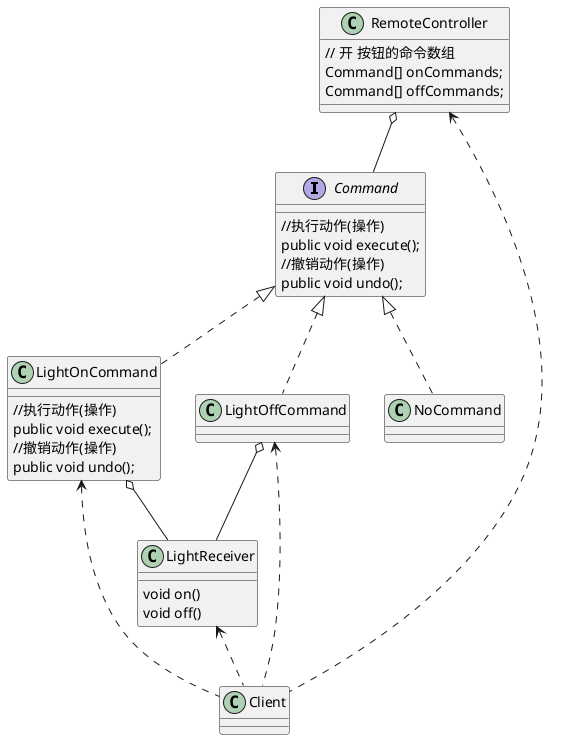 @startuml
'https://plantuml.com/class-diagram

interface Command {
    //执行动作(操作)
    public void execute();
    //撤销动作(操作)
    public void undo();
}

class LightOnCommand implements Command {
    //执行动作(操作)
    public void execute();
    //撤销动作(操作)
    public void undo();
}

class LightOffCommand implements Command
class NoCommand implements Command

class LightReceiver{
    void on()
    void off()
}

class RemoteController{
    // 开 按钮的命令数组
    Command[] onCommands;
    Command[] offCommands;

}

class Client


LightOnCommand o-- LightReceiver
LightOffCommand o-- LightReceiver

RemoteController o-- Command


RemoteController <.. Client
LightReceiver <.. Client
LightOnCommand <.. Client
LightOffCommand <.. Client

@enduml